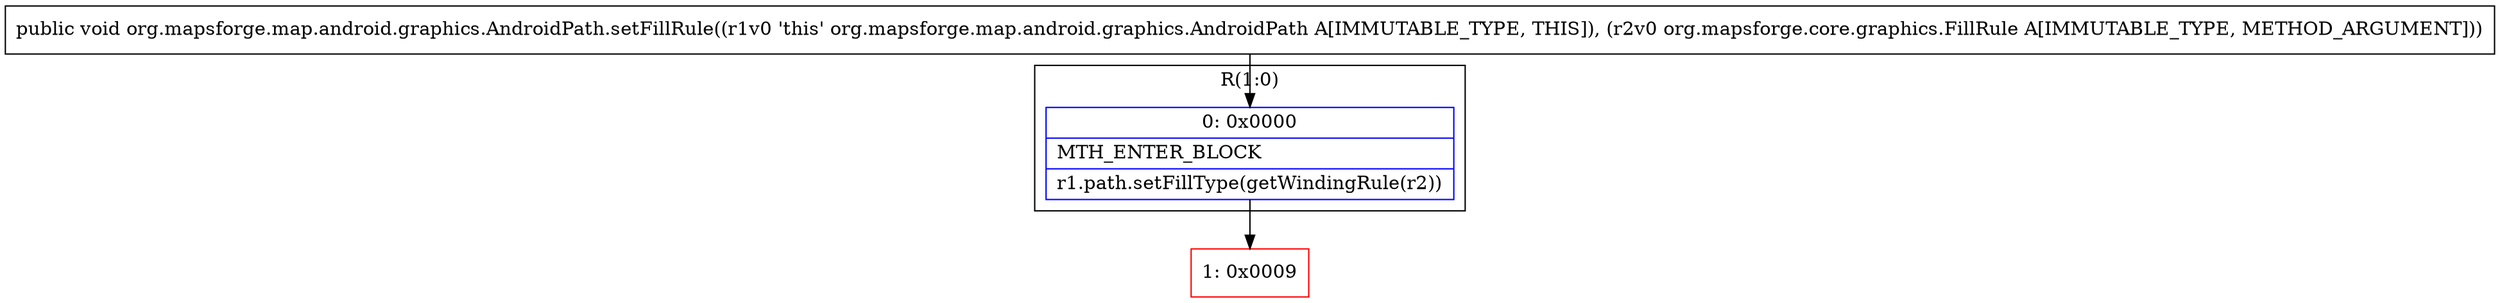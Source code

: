 digraph "CFG fororg.mapsforge.map.android.graphics.AndroidPath.setFillRule(Lorg\/mapsforge\/core\/graphics\/FillRule;)V" {
subgraph cluster_Region_574577942 {
label = "R(1:0)";
node [shape=record,color=blue];
Node_0 [shape=record,label="{0\:\ 0x0000|MTH_ENTER_BLOCK\l|r1.path.setFillType(getWindingRule(r2))\l}"];
}
Node_1 [shape=record,color=red,label="{1\:\ 0x0009}"];
MethodNode[shape=record,label="{public void org.mapsforge.map.android.graphics.AndroidPath.setFillRule((r1v0 'this' org.mapsforge.map.android.graphics.AndroidPath A[IMMUTABLE_TYPE, THIS]), (r2v0 org.mapsforge.core.graphics.FillRule A[IMMUTABLE_TYPE, METHOD_ARGUMENT])) }"];
MethodNode -> Node_0;
Node_0 -> Node_1;
}

